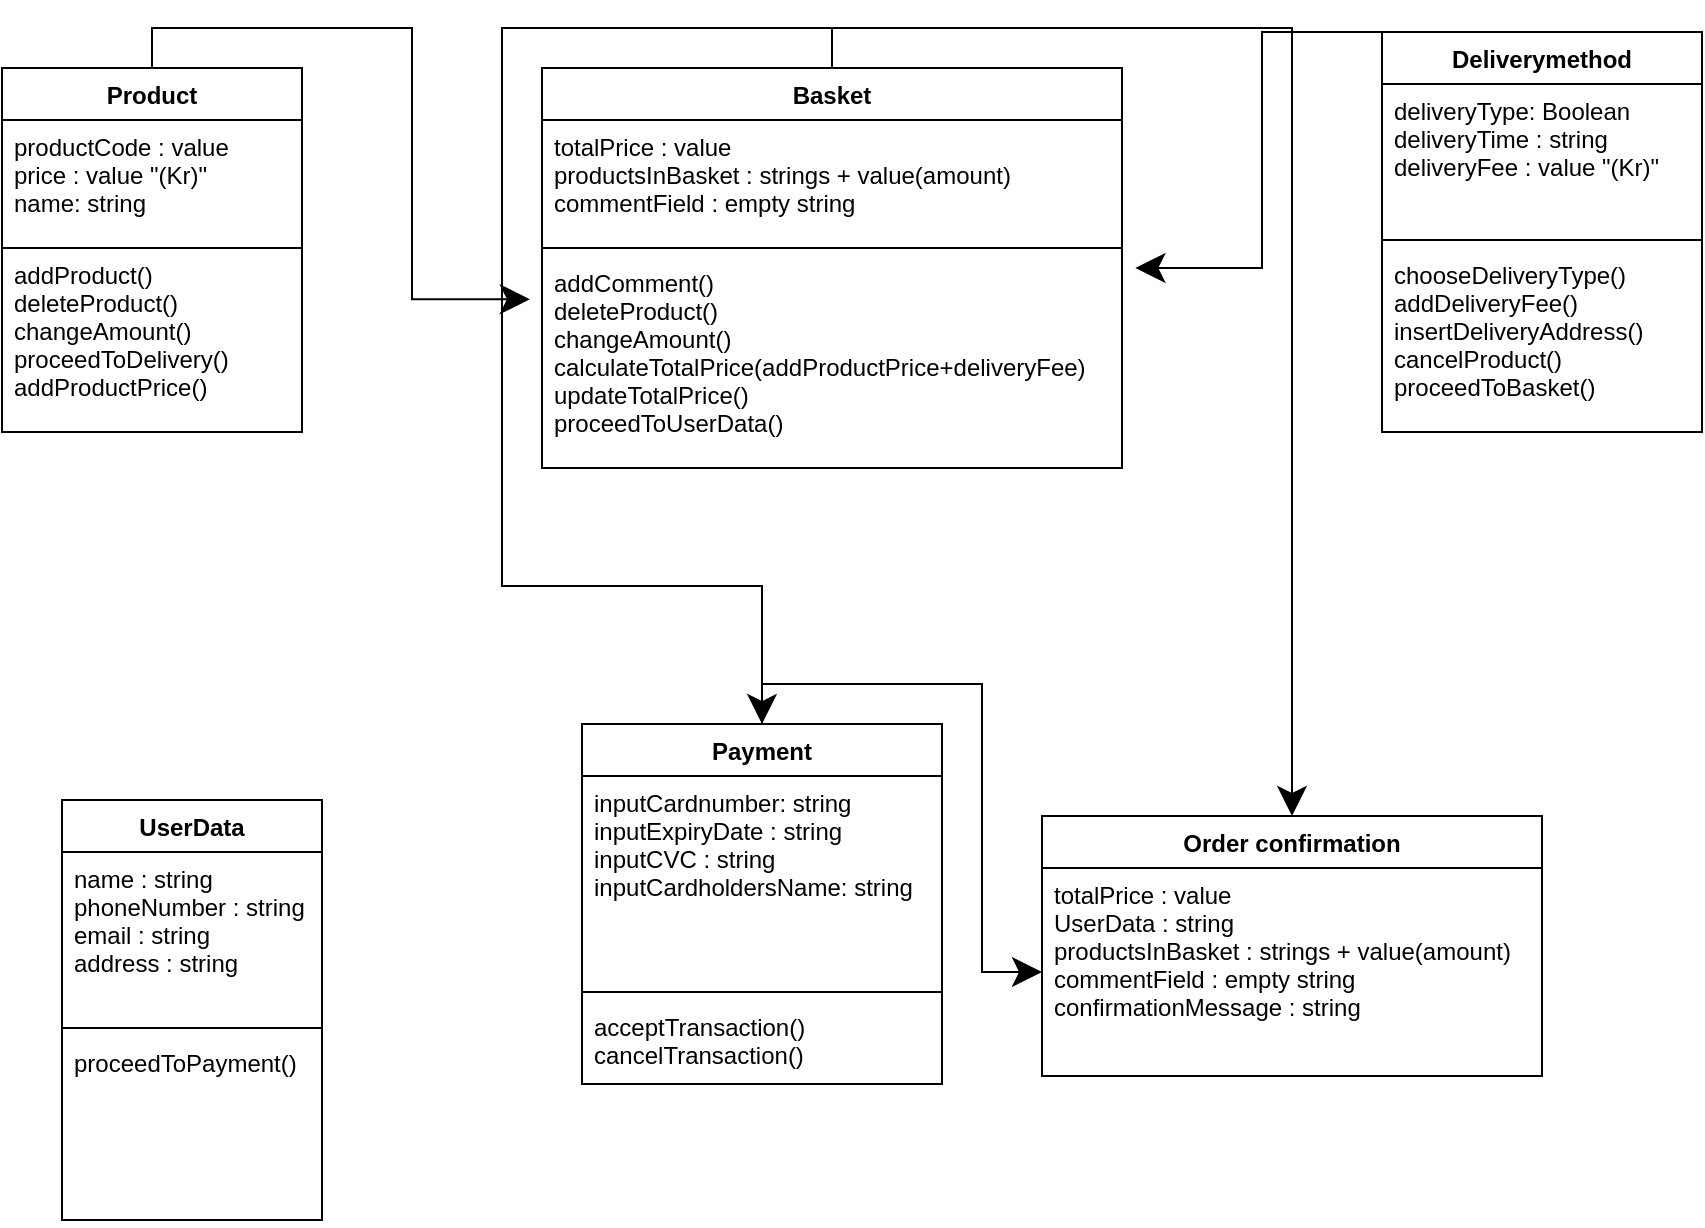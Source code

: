 <mxfile pages="1" version="11.2.9" type="github"><diagram id="oubRnEXqWQR2wV0JlbcT" name="Page-1"><mxGraphModel dx="1536" dy="812" grid="1" gridSize="10" guides="1" tooltips="1" connect="1" arrows="1" fold="1" page="1" pageScale="1" pageWidth="1169" pageHeight="827" math="0" shadow="0"><root><mxCell id="0"/><mxCell id="1" parent="0"/><mxCell id="WKTzoyoX9BQ7uApisoEN-1" value="UserData" style="swimlane;fontStyle=1;align=center;verticalAlign=top;childLayout=stackLayout;horizontal=1;startSize=26;horizontalStack=0;resizeParent=1;resizeParentMax=0;resizeLast=0;collapsible=1;marginBottom=0;" vertex="1" parent="1"><mxGeometry x="70" y="407" width="130" height="210" as="geometry"/></mxCell><mxCell id="WKTzoyoX9BQ7uApisoEN-2" value="name : string&#10;phoneNumber : string&#10;email : string&#10;address : string&#10;" style="text;strokeColor=none;fillColor=none;align=left;verticalAlign=top;spacingLeft=4;spacingRight=4;overflow=hidden;rotatable=0;points=[[0,0.5],[1,0.5]];portConstraint=eastwest;" vertex="1" parent="WKTzoyoX9BQ7uApisoEN-1"><mxGeometry y="26" width="130" height="84" as="geometry"/></mxCell><mxCell id="WKTzoyoX9BQ7uApisoEN-3" value="" style="line;strokeWidth=1;fillColor=none;align=left;verticalAlign=middle;spacingTop=-1;spacingLeft=3;spacingRight=3;rotatable=0;labelPosition=right;points=[];portConstraint=eastwest;" vertex="1" parent="WKTzoyoX9BQ7uApisoEN-1"><mxGeometry y="110" width="130" height="8" as="geometry"/></mxCell><mxCell id="WKTzoyoX9BQ7uApisoEN-4" value="proceedToPayment()&#10;" style="text;strokeColor=none;fillColor=none;align=left;verticalAlign=top;spacingLeft=4;spacingRight=4;overflow=hidden;rotatable=0;points=[[0,0.5],[1,0.5]];portConstraint=eastwest;" vertex="1" parent="WKTzoyoX9BQ7uApisoEN-1"><mxGeometry y="118" width="130" height="92" as="geometry"/></mxCell><mxCell id="WKTzoyoX9BQ7uApisoEN-67" style="edgeStyle=orthogonalEdgeStyle;rounded=0;orthogonalLoop=1;jettySize=auto;html=1;exitX=0.5;exitY=0;exitDx=0;exitDy=0;entryX=-0.021;entryY=0.204;entryDx=0;entryDy=0;entryPerimeter=0;startSize=12;sourcePerimeterSpacing=0;endSize=12;fontSize=11;" edge="1" parent="1" source="WKTzoyoX9BQ7uApisoEN-5" target="WKTzoyoX9BQ7uApisoEN-41"><mxGeometry relative="1" as="geometry"/></mxCell><mxCell id="WKTzoyoX9BQ7uApisoEN-5" value="Product" style="swimlane;fontStyle=1;align=center;verticalAlign=top;childLayout=stackLayout;horizontal=1;startSize=26;horizontalStack=0;resizeParent=1;resizeParentMax=0;resizeLast=0;collapsible=1;marginBottom=0;" vertex="1" parent="1"><mxGeometry x="40" y="41" width="150" height="182" as="geometry"/></mxCell><mxCell id="WKTzoyoX9BQ7uApisoEN-8" value="productCode : value&#10;price : value &quot;(Kr)&quot;&#10;name: string" style="text;strokeColor=#000000;fillColor=none;align=left;verticalAlign=top;spacingLeft=4;spacingRight=4;overflow=hidden;rotatable=0;points=[[0,0.5],[1,0.5]];portConstraint=eastwest;" vertex="1" parent="WKTzoyoX9BQ7uApisoEN-5"><mxGeometry y="26" width="150" height="64" as="geometry"/></mxCell><mxCell id="WKTzoyoX9BQ7uApisoEN-6" value="addProduct()&#10;deleteProduct()&#10;changeAmount()&#10;proceedToDelivery()&#10;addProductPrice()" style="text;strokeColor=none;fillColor=none;align=left;verticalAlign=top;spacingLeft=4;spacingRight=4;overflow=hidden;rotatable=0;points=[[0,0.5],[1,0.5]];portConstraint=eastwest;" vertex="1" parent="WKTzoyoX9BQ7uApisoEN-5"><mxGeometry y="90" width="150" height="92" as="geometry"/></mxCell><mxCell id="WKTzoyoX9BQ7uApisoEN-70" style="edgeStyle=orthogonalEdgeStyle;rounded=0;orthogonalLoop=1;jettySize=auto;html=1;exitX=0.5;exitY=0;exitDx=0;exitDy=0;entryX=1.023;entryY=0.066;entryDx=0;entryDy=0;entryPerimeter=0;startSize=12;sourcePerimeterSpacing=0;endSize=12;fontSize=11;" edge="1" parent="1" source="WKTzoyoX9BQ7uApisoEN-29" target="WKTzoyoX9BQ7uApisoEN-41"><mxGeometry relative="1" as="geometry"><Array as="points"><mxPoint x="670" y="23"/><mxPoint x="670" y="141"/></Array></mxGeometry></mxCell><mxCell id="WKTzoyoX9BQ7uApisoEN-29" value="Deliverymethod" style="swimlane;fontStyle=1;align=center;verticalAlign=top;childLayout=stackLayout;horizontal=1;startSize=26;horizontalStack=0;resizeParent=1;resizeParentMax=0;resizeLast=0;collapsible=1;marginBottom=0;" vertex="1" parent="1"><mxGeometry x="730" y="23" width="160" height="200" as="geometry"/></mxCell><mxCell id="WKTzoyoX9BQ7uApisoEN-30" value="deliveryType: Boolean&#10;deliveryTime : string&#10;deliveryFee : value &quot;(Kr)&quot;" style="text;strokeColor=none;fillColor=none;align=left;verticalAlign=top;spacingLeft=4;spacingRight=4;overflow=hidden;rotatable=0;points=[[0,0.5],[1,0.5]];portConstraint=eastwest;" vertex="1" parent="WKTzoyoX9BQ7uApisoEN-29"><mxGeometry y="26" width="160" height="74" as="geometry"/></mxCell><mxCell id="WKTzoyoX9BQ7uApisoEN-31" value="" style="line;strokeWidth=1;fillColor=none;align=left;verticalAlign=middle;spacingTop=-1;spacingLeft=3;spacingRight=3;rotatable=0;labelPosition=right;points=[];portConstraint=eastwest;" vertex="1" parent="WKTzoyoX9BQ7uApisoEN-29"><mxGeometry y="100" width="160" height="8" as="geometry"/></mxCell><mxCell id="WKTzoyoX9BQ7uApisoEN-32" value="chooseDeliveryType()&#10;addDeliveryFee()&#10;insertDeliveryAddress()&#10;cancelProduct()&#10;proceedToBasket()" style="text;strokeColor=none;fillColor=none;align=left;verticalAlign=top;spacingLeft=4;spacingRight=4;overflow=hidden;rotatable=0;points=[[0,0.5],[1,0.5]];portConstraint=eastwest;" vertex="1" parent="WKTzoyoX9BQ7uApisoEN-29"><mxGeometry y="108" width="160" height="92" as="geometry"/></mxCell><mxCell id="WKTzoyoX9BQ7uApisoEN-66" style="edgeStyle=orthogonalEdgeStyle;rounded=0;orthogonalLoop=1;jettySize=auto;html=1;exitX=0.5;exitY=0;exitDx=0;exitDy=0;startSize=12;sourcePerimeterSpacing=0;endSize=12;fontSize=11;" edge="1" parent="1" source="WKTzoyoX9BQ7uApisoEN-38" target="WKTzoyoX9BQ7uApisoEN-42"><mxGeometry relative="1" as="geometry"/></mxCell><mxCell id="WKTzoyoX9BQ7uApisoEN-69" style="edgeStyle=orthogonalEdgeStyle;rounded=0;orthogonalLoop=1;jettySize=auto;html=1;exitX=0.5;exitY=0;exitDx=0;exitDy=0;startSize=12;sourcePerimeterSpacing=0;endSize=12;fontSize=11;" edge="1" parent="1" source="WKTzoyoX9BQ7uApisoEN-38" target="WKTzoyoX9BQ7uApisoEN-46"><mxGeometry relative="1" as="geometry"/></mxCell><mxCell id="WKTzoyoX9BQ7uApisoEN-38" value="Basket" style="swimlane;fontStyle=1;align=center;verticalAlign=top;childLayout=stackLayout;horizontal=1;startSize=26;horizontalStack=0;resizeParent=1;resizeParentMax=0;resizeLast=0;collapsible=1;marginBottom=0;" vertex="1" parent="1"><mxGeometry x="310" y="41" width="290" height="200" as="geometry"/></mxCell><mxCell id="WKTzoyoX9BQ7uApisoEN-39" value="totalPrice : value&#10;productsInBasket : strings + value(amount)&#10;commentField : empty string" style="text;strokeColor=none;fillColor=none;align=left;verticalAlign=top;spacingLeft=4;spacingRight=4;overflow=hidden;rotatable=0;points=[[0,0.5],[1,0.5]];portConstraint=eastwest;" vertex="1" parent="WKTzoyoX9BQ7uApisoEN-38"><mxGeometry y="26" width="290" height="60" as="geometry"/></mxCell><mxCell id="WKTzoyoX9BQ7uApisoEN-40" value="" style="line;strokeWidth=1;fillColor=none;align=left;verticalAlign=middle;spacingTop=-1;spacingLeft=3;spacingRight=3;rotatable=0;labelPosition=right;points=[];portConstraint=eastwest;" vertex="1" parent="WKTzoyoX9BQ7uApisoEN-38"><mxGeometry y="86" width="290" height="8" as="geometry"/></mxCell><mxCell id="WKTzoyoX9BQ7uApisoEN-41" value="addComment()&#10;deleteProduct()&#10;changeAmount()&#10;calculateTotalPrice(addProductPrice+deliveryFee)&#10;updateTotalPrice()&#10;proceedToUserData()" style="text;strokeColor=none;fillColor=none;align=left;verticalAlign=top;spacingLeft=4;spacingRight=4;overflow=hidden;rotatable=0;points=[[0,0.5],[1,0.5]];portConstraint=eastwest;" vertex="1" parent="WKTzoyoX9BQ7uApisoEN-38"><mxGeometry y="94" width="290" height="106" as="geometry"/></mxCell><mxCell id="WKTzoyoX9BQ7uApisoEN-68" style="edgeStyle=orthogonalEdgeStyle;rounded=0;orthogonalLoop=1;jettySize=auto;html=1;exitX=0.5;exitY=0;exitDx=0;exitDy=0;startSize=12;sourcePerimeterSpacing=0;endSize=12;fontSize=11;" edge="1" parent="1" source="WKTzoyoX9BQ7uApisoEN-42" target="WKTzoyoX9BQ7uApisoEN-47"><mxGeometry relative="1" as="geometry"/></mxCell><mxCell id="WKTzoyoX9BQ7uApisoEN-42" value="Payment" style="swimlane;fontStyle=1;align=center;verticalAlign=top;childLayout=stackLayout;horizontal=1;startSize=26;horizontalStack=0;resizeParent=1;resizeParentMax=0;resizeLast=0;collapsible=1;marginBottom=0;strokeColor=#000000;" vertex="1" parent="1"><mxGeometry x="330" y="369" width="180" height="180" as="geometry"/></mxCell><mxCell id="WKTzoyoX9BQ7uApisoEN-43" value="inputCardnumber: string&#10;inputExpiryDate : string&#10;inputCVC : string&#10;inputCardholdersName: string" style="text;strokeColor=none;fillColor=none;align=left;verticalAlign=top;spacingLeft=4;spacingRight=4;overflow=hidden;rotatable=0;points=[[0,0.5],[1,0.5]];portConstraint=eastwest;" vertex="1" parent="WKTzoyoX9BQ7uApisoEN-42"><mxGeometry y="26" width="180" height="104" as="geometry"/></mxCell><mxCell id="WKTzoyoX9BQ7uApisoEN-44" value="" style="line;strokeWidth=1;fillColor=none;align=left;verticalAlign=middle;spacingTop=-1;spacingLeft=3;spacingRight=3;rotatable=0;labelPosition=right;points=[];portConstraint=eastwest;" vertex="1" parent="WKTzoyoX9BQ7uApisoEN-42"><mxGeometry y="130" width="180" height="8" as="geometry"/></mxCell><mxCell id="WKTzoyoX9BQ7uApisoEN-45" value="acceptTransaction()&#10;cancelTransaction()" style="text;strokeColor=none;fillColor=none;align=left;verticalAlign=top;spacingLeft=4;spacingRight=4;overflow=hidden;rotatable=0;points=[[0,0.5],[1,0.5]];portConstraint=eastwest;" vertex="1" parent="WKTzoyoX9BQ7uApisoEN-42"><mxGeometry y="138" width="180" height="42" as="geometry"/></mxCell><mxCell id="WKTzoyoX9BQ7uApisoEN-46" value="Order confirmation" style="swimlane;fontStyle=1;align=center;verticalAlign=top;childLayout=stackLayout;horizontal=1;startSize=26;horizontalStack=0;resizeParent=1;resizeParentMax=0;resizeLast=0;collapsible=1;marginBottom=0;strokeColor=#000000;" vertex="1" parent="1"><mxGeometry x="560" y="415" width="250" height="130" as="geometry"/></mxCell><mxCell id="WKTzoyoX9BQ7uApisoEN-47" value="totalPrice : value&#10;UserData : string&#10;productsInBasket : strings + value(amount)&#10;commentField : empty string&#10;confirmationMessage : string&#10;" style="text;strokeColor=none;fillColor=none;align=left;verticalAlign=top;spacingLeft=4;spacingRight=4;overflow=hidden;rotatable=0;points=[[0,0.5],[1,0.5]];portConstraint=eastwest;" vertex="1" parent="WKTzoyoX9BQ7uApisoEN-46"><mxGeometry y="26" width="250" height="104" as="geometry"/></mxCell></root></mxGraphModel></diagram></mxfile>